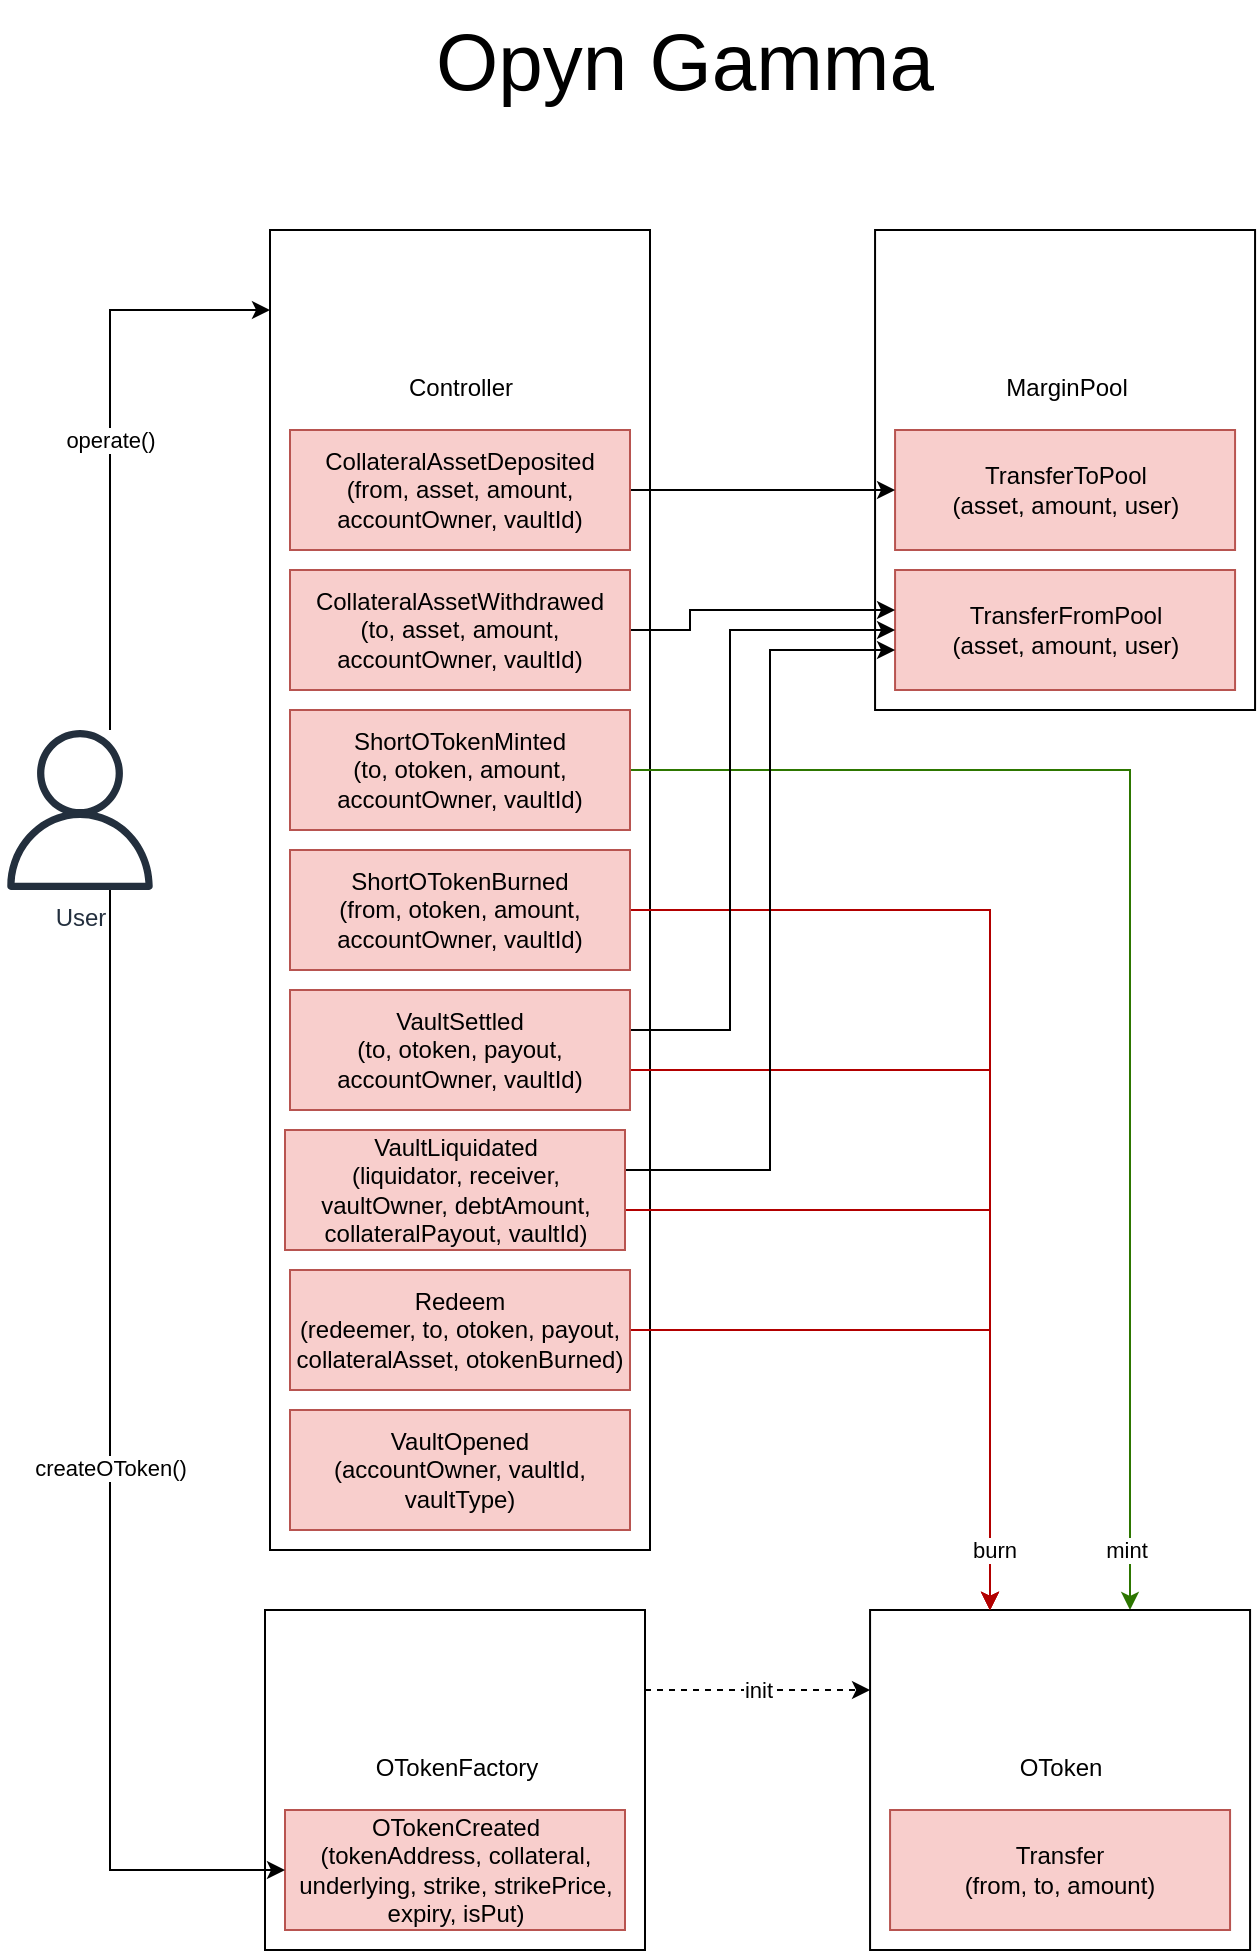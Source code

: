 <mxfile version="21.0.2" type="device"><diagram name="Page-1" id="de9uy1KyjLiE7p85j9zT"><mxGraphModel dx="1553" dy="951" grid="1" gridSize="10" guides="1" tooltips="1" connect="1" arrows="1" fold="1" page="1" pageScale="1" pageWidth="850" pageHeight="1100" math="0" shadow="0"><root><mxCell id="0"/><mxCell id="1" parent="0"/><mxCell id="DXUf2-8At56HG0uDUXkn-56" value="" style="rounded=0;whiteSpace=wrap;html=1;" vertex="1" parent="1"><mxGeometry x="482.53" y="230" width="190" height="240" as="geometry"/></mxCell><mxCell id="DXUf2-8At56HG0uDUXkn-57" value="MarginPool" style="shape=image;html=1;verticalAlign=top;verticalLabelPosition=bottom;labelBackgroundColor=#ffffff;imageAspect=0;aspect=fixed;image=https://cdn2.iconfinder.com/data/icons/essential-web-4/50/content-form-contract-article-paper-128.png" vertex="1" parent="1"><mxGeometry x="550.03" y="240" width="55" height="55" as="geometry"/></mxCell><mxCell id="DXUf2-8At56HG0uDUXkn-58" value="TransferFromPool&lt;br&gt;(asset, amount, user)" style="rounded=0;whiteSpace=wrap;html=1;fillColor=#f8cecc;strokeColor=#b85450;" vertex="1" parent="1"><mxGeometry x="492.53" y="400" width="170" height="60" as="geometry"/></mxCell><mxCell id="DXUf2-8At56HG0uDUXkn-61" value="TransferToPool&lt;br&gt;(asset, amount, user)" style="rounded=0;whiteSpace=wrap;html=1;fillColor=#f8cecc;strokeColor=#b85450;" vertex="1" parent="1"><mxGeometry x="492.53" y="330" width="170" height="60" as="geometry"/></mxCell><mxCell id="DXUf2-8At56HG0uDUXkn-33" value="" style="rounded=0;whiteSpace=wrap;html=1;" vertex="1" parent="1"><mxGeometry x="180" y="230" width="190" height="660" as="geometry"/></mxCell><mxCell id="DXUf2-8At56HG0uDUXkn-34" value="Controller" style="shape=image;html=1;verticalAlign=top;verticalLabelPosition=bottom;labelBackgroundColor=#ffffff;imageAspect=0;aspect=fixed;image=https://cdn2.iconfinder.com/data/icons/essential-web-4/50/content-form-contract-article-paper-128.png" vertex="1" parent="1"><mxGeometry x="247.5" y="240" width="55" height="55" as="geometry"/></mxCell><mxCell id="DXUf2-8At56HG0uDUXkn-113" style="edgeStyle=orthogonalEdgeStyle;rounded=0;orthogonalLoop=1;jettySize=auto;html=1;" edge="1" parent="1" source="DXUf2-8At56HG0uDUXkn-35" target="DXUf2-8At56HG0uDUXkn-61"><mxGeometry relative="1" as="geometry"/></mxCell><mxCell id="DXUf2-8At56HG0uDUXkn-35" value="CollateralAssetDeposited&lt;br&gt;(from, asset, amount,&lt;br&gt;accountOwner, vaultId)" style="rounded=0;whiteSpace=wrap;html=1;fillColor=#f8cecc;strokeColor=#b85450;" vertex="1" parent="1"><mxGeometry x="190" y="330" width="170" height="60" as="geometry"/></mxCell><mxCell id="DXUf2-8At56HG0uDUXkn-111" style="edgeStyle=orthogonalEdgeStyle;rounded=0;orthogonalLoop=1;jettySize=auto;html=1;fillColor=#60a917;strokeColor=#2D7600;" edge="1" parent="1" source="DXUf2-8At56HG0uDUXkn-36" target="DXUf2-8At56HG0uDUXkn-62"><mxGeometry relative="1" as="geometry"><Array as="points"><mxPoint x="610" y="500"/></Array></mxGeometry></mxCell><mxCell id="DXUf2-8At56HG0uDUXkn-118" value="mint" style="edgeLabel;html=1;align=center;verticalAlign=middle;resizable=0;points=[];" vertex="1" connectable="0" parent="DXUf2-8At56HG0uDUXkn-111"><mxGeometry x="0.91" y="-2" relative="1" as="geometry"><mxPoint as="offset"/></mxGeometry></mxCell><mxCell id="DXUf2-8At56HG0uDUXkn-36" value="ShortOTokenMinted&lt;br&gt;(to, otoken, amount,&lt;br&gt;accountOwner, vaultId)" style="rounded=0;whiteSpace=wrap;html=1;fillColor=#f8cecc;strokeColor=#b85450;" vertex="1" parent="1"><mxGeometry x="190" y="470" width="170" height="60" as="geometry"/></mxCell><mxCell id="DXUf2-8At56HG0uDUXkn-119" value="operate()" style="edgeStyle=orthogonalEdgeStyle;rounded=0;orthogonalLoop=1;jettySize=auto;html=1;" edge="1" parent="1" source="DXUf2-8At56HG0uDUXkn-44" target="DXUf2-8At56HG0uDUXkn-33"><mxGeometry relative="1" as="geometry"><Array as="points"><mxPoint x="100" y="270"/></Array><mxPoint as="offset"/></mxGeometry></mxCell><mxCell id="DXUf2-8At56HG0uDUXkn-44" value="User" style="sketch=0;outlineConnect=0;fontColor=#232F3E;gradientColor=none;fillColor=#232F3D;strokeColor=none;dashed=0;verticalLabelPosition=bottom;verticalAlign=top;align=center;html=1;fontSize=12;fontStyle=0;aspect=fixed;pointerEvents=1;shape=mxgraph.aws4.user;" vertex="1" parent="1"><mxGeometry x="45" y="480" width="80" height="80" as="geometry"/></mxCell><mxCell id="DXUf2-8At56HG0uDUXkn-53" value="Opyn Gamma" style="text;html=1;align=center;verticalAlign=middle;resizable=0;points=[];autosize=1;strokeColor=none;fillColor=none;fontSize=40;" vertex="1" parent="1"><mxGeometry x="251.52" y="115" width="270" height="60" as="geometry"/></mxCell><mxCell id="DXUf2-8At56HG0uDUXkn-109" style="edgeStyle=orthogonalEdgeStyle;rounded=0;orthogonalLoop=1;jettySize=auto;html=1;fillColor=#e51400;strokeColor=#B20000;" edge="1" parent="1" source="DXUf2-8At56HG0uDUXkn-54" target="DXUf2-8At56HG0uDUXkn-62"><mxGeometry relative="1" as="geometry"><Array as="points"><mxPoint x="540" y="570"/></Array></mxGeometry></mxCell><mxCell id="DXUf2-8At56HG0uDUXkn-54" value="ShortOTokenBurned&lt;br style=&quot;border-color: var(--border-color);&quot;&gt;(from, otoken, amount,&lt;br style=&quot;border-color: var(--border-color);&quot;&gt;accountOwner, vaultId)" style="rounded=0;whiteSpace=wrap;html=1;fillColor=#f8cecc;strokeColor=#b85450;" vertex="1" parent="1"><mxGeometry x="190" y="540" width="170" height="60" as="geometry"/></mxCell><mxCell id="DXUf2-8At56HG0uDUXkn-114" style="edgeStyle=orthogonalEdgeStyle;rounded=0;orthogonalLoop=1;jettySize=auto;html=1;" edge="1" parent="1" source="DXUf2-8At56HG0uDUXkn-55" target="DXUf2-8At56HG0uDUXkn-58"><mxGeometry relative="1" as="geometry"><Array as="points"><mxPoint x="390" y="430"/><mxPoint x="390" y="420"/></Array></mxGeometry></mxCell><mxCell id="DXUf2-8At56HG0uDUXkn-55" value="CollateralAssetWithdrawed&lt;br style=&quot;border-color: var(--border-color);&quot;&gt;(to, asset, amount,&lt;br style=&quot;border-color: var(--border-color);&quot;&gt;accountOwner, vaultId)" style="rounded=0;whiteSpace=wrap;html=1;fillColor=#f8cecc;strokeColor=#b85450;" vertex="1" parent="1"><mxGeometry x="190" y="400" width="170" height="60" as="geometry"/></mxCell><mxCell id="DXUf2-8At56HG0uDUXkn-62" value="" style="rounded=0;whiteSpace=wrap;html=1;" vertex="1" parent="1"><mxGeometry x="480.03" y="920" width="190" height="170" as="geometry"/></mxCell><mxCell id="DXUf2-8At56HG0uDUXkn-63" value="OToken" style="shape=image;html=1;verticalAlign=top;verticalLabelPosition=bottom;labelBackgroundColor=#ffffff;imageAspect=0;aspect=fixed;image=https://cdn2.iconfinder.com/data/icons/essential-web-4/50/content-form-contract-article-paper-128.png" vertex="1" parent="1"><mxGeometry x="547.53" y="930" width="55" height="55" as="geometry"/></mxCell><mxCell id="DXUf2-8At56HG0uDUXkn-66" value="Transfer&lt;br&gt;(from, to, amount)" style="rounded=0;whiteSpace=wrap;html=1;fillColor=#f8cecc;strokeColor=#b85450;" vertex="1" parent="1"><mxGeometry x="490.03" y="1020" width="170" height="60" as="geometry"/></mxCell><mxCell id="DXUf2-8At56HG0uDUXkn-102" value="init" style="edgeStyle=orthogonalEdgeStyle;rounded=0;orthogonalLoop=1;jettySize=auto;html=1;dashed=1;" edge="1" parent="1" source="DXUf2-8At56HG0uDUXkn-67" target="DXUf2-8At56HG0uDUXkn-62"><mxGeometry relative="1" as="geometry"><Array as="points"><mxPoint x="430" y="960"/><mxPoint x="430" y="960"/></Array></mxGeometry></mxCell><mxCell id="DXUf2-8At56HG0uDUXkn-67" value="" style="rounded=0;whiteSpace=wrap;html=1;" vertex="1" parent="1"><mxGeometry x="177.5" y="920" width="190" height="170" as="geometry"/></mxCell><mxCell id="DXUf2-8At56HG0uDUXkn-68" value="OTokenFactory" style="shape=image;html=1;verticalAlign=top;verticalLabelPosition=bottom;labelBackgroundColor=#ffffff;imageAspect=0;aspect=fixed;image=https://cdn2.iconfinder.com/data/icons/essential-web-4/50/content-form-contract-article-paper-128.png" vertex="1" parent="1"><mxGeometry x="245" y="930" width="55" height="55" as="geometry"/></mxCell><mxCell id="DXUf2-8At56HG0uDUXkn-69" value="OTokenCreated&lt;br&gt;(tokenAddress, collateral, underlying, strike, strikePrice,&lt;br&gt;expiry, isPut)&lt;br&gt;" style="rounded=0;whiteSpace=wrap;html=1;fillColor=#f8cecc;strokeColor=#b85450;" vertex="1" parent="1"><mxGeometry x="187.5" y="1020" width="170" height="60" as="geometry"/></mxCell><mxCell id="DXUf2-8At56HG0uDUXkn-100" value="createOToken()" style="edgeStyle=orthogonalEdgeStyle;rounded=0;orthogonalLoop=1;jettySize=auto;html=1;entryX=0;entryY=0.5;entryDx=0;entryDy=0;" edge="1" parent="1" source="DXUf2-8At56HG0uDUXkn-44" target="DXUf2-8At56HG0uDUXkn-69"><mxGeometry relative="1" as="geometry"><Array as="points"><mxPoint x="100" y="1050"/></Array></mxGeometry></mxCell><mxCell id="DXUf2-8At56HG0uDUXkn-112" style="edgeStyle=orthogonalEdgeStyle;rounded=0;orthogonalLoop=1;jettySize=auto;html=1;fillColor=#e51400;strokeColor=#B20000;" edge="1" parent="1" source="DXUf2-8At56HG0uDUXkn-103" target="DXUf2-8At56HG0uDUXkn-62"><mxGeometry relative="1" as="geometry"><Array as="points"><mxPoint x="540" y="650"/></Array></mxGeometry></mxCell><mxCell id="DXUf2-8At56HG0uDUXkn-115" style="edgeStyle=orthogonalEdgeStyle;rounded=0;orthogonalLoop=1;jettySize=auto;html=1;" edge="1" parent="1" source="DXUf2-8At56HG0uDUXkn-103" target="DXUf2-8At56HG0uDUXkn-58"><mxGeometry relative="1" as="geometry"><Array as="points"><mxPoint x="410" y="630"/><mxPoint x="410" y="430"/></Array></mxGeometry></mxCell><mxCell id="DXUf2-8At56HG0uDUXkn-103" value="VaultSettled&lt;br&gt;(to, otoken, payout, accountOwner, vaultId)" style="rounded=0;whiteSpace=wrap;html=1;fillColor=#f8cecc;strokeColor=#b85450;" vertex="1" parent="1"><mxGeometry x="190" y="610" width="170" height="60" as="geometry"/></mxCell><mxCell id="DXUf2-8At56HG0uDUXkn-107" style="edgeStyle=orthogonalEdgeStyle;rounded=0;orthogonalLoop=1;jettySize=auto;html=1;fillColor=#e51400;strokeColor=#B20000;" edge="1" parent="1" source="DXUf2-8At56HG0uDUXkn-104" target="DXUf2-8At56HG0uDUXkn-62"><mxGeometry relative="1" as="geometry"><Array as="points"><mxPoint x="540" y="720"/></Array></mxGeometry></mxCell><mxCell id="DXUf2-8At56HG0uDUXkn-116" style="edgeStyle=orthogonalEdgeStyle;rounded=0;orthogonalLoop=1;jettySize=auto;html=1;" edge="1" parent="1" source="DXUf2-8At56HG0uDUXkn-104" target="DXUf2-8At56HG0uDUXkn-58"><mxGeometry relative="1" as="geometry"><Array as="points"><mxPoint x="430" y="700"/><mxPoint x="430" y="440"/></Array></mxGeometry></mxCell><mxCell id="DXUf2-8At56HG0uDUXkn-104" value="VaultLiquidated&lt;br&gt;(liquidator, receiver, vaultOwner, debtAmount, collateralPayout, vaultId)" style="rounded=0;whiteSpace=wrap;html=1;fillColor=#f8cecc;strokeColor=#b85450;" vertex="1" parent="1"><mxGeometry x="187.5" y="680" width="170" height="60" as="geometry"/></mxCell><mxCell id="DXUf2-8At56HG0uDUXkn-106" style="edgeStyle=orthogonalEdgeStyle;rounded=0;orthogonalLoop=1;jettySize=auto;html=1;fillColor=#e51400;strokeColor=#B20000;" edge="1" parent="1" source="DXUf2-8At56HG0uDUXkn-105" target="DXUf2-8At56HG0uDUXkn-62"><mxGeometry relative="1" as="geometry"><Array as="points"><mxPoint x="540" y="780"/></Array></mxGeometry></mxCell><mxCell id="DXUf2-8At56HG0uDUXkn-117" value="burn" style="edgeLabel;html=1;align=center;verticalAlign=middle;resizable=0;points=[];" vertex="1" connectable="0" parent="DXUf2-8At56HG0uDUXkn-106"><mxGeometry x="0.811" y="2" relative="1" as="geometry"><mxPoint as="offset"/></mxGeometry></mxCell><mxCell id="DXUf2-8At56HG0uDUXkn-105" value="Redeem&lt;br&gt;(redeemer, to, otoken, payout,&lt;br&gt;collateralAsset, otokenBurned)" style="rounded=0;whiteSpace=wrap;html=1;fillColor=#f8cecc;strokeColor=#b85450;" vertex="1" parent="1"><mxGeometry x="190" y="750" width="170" height="60" as="geometry"/></mxCell><mxCell id="DXUf2-8At56HG0uDUXkn-120" value="VaultOpened&lt;br&gt;(accountOwner, vaultId,&lt;br&gt;vaultType)" style="rounded=0;whiteSpace=wrap;html=1;fillColor=#f8cecc;strokeColor=#b85450;" vertex="1" parent="1"><mxGeometry x="190" y="820" width="170" height="60" as="geometry"/></mxCell></root></mxGraphModel></diagram></mxfile>